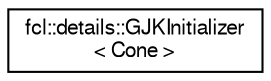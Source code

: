 digraph "Graphical Class Hierarchy"
{
  edge [fontname="FreeSans",fontsize="10",labelfontname="FreeSans",labelfontsize="10"];
  node [fontname="FreeSans",fontsize="10",shape=record];
  rankdir="LR";
  Node1 [label="fcl::details::GJKInitializer\l\< Cone \>",height=0.2,width=0.4,color="black", fillcolor="white", style="filled",URL="$a00058.html",tooltip="initialize GJK Cone "];
}
